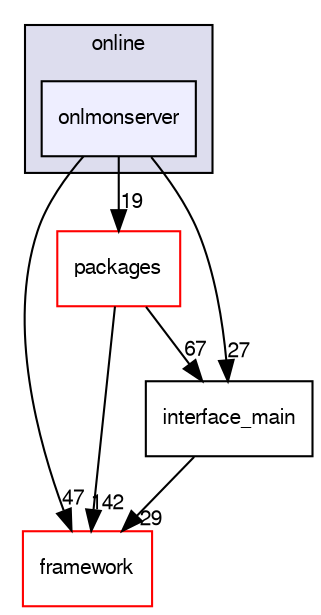digraph "/dev/shm/kenichi/update-e1039-doc/e1039-core/online/onlmonserver" {
  bgcolor=transparent;
  compound=true
  node [ fontsize="10", fontname="FreeSans"];
  edge [ labelfontsize="10", labelfontname="FreeSans"];
  subgraph clusterdir_f4caa60ffed12ad39e9f06369a757050 {
    graph [ bgcolor="#ddddee", pencolor="black", label="online" fontname="FreeSans", fontsize="10", URL="dir_f4caa60ffed12ad39e9f06369a757050.html"]
  dir_a95975a7d021972a796996e0e81f39b2 [shape=box, label="onlmonserver", style="filled", fillcolor="#eeeeff", pencolor="black", URL="dir_a95975a7d021972a796996e0e81f39b2.html"];
  }
  dir_68879e08c6651a210f7d5b44f4a6e313 [shape=box label="framework" color="red" URL="dir_68879e08c6651a210f7d5b44f4a6e313.html"];
  dir_8ea7cac0f8d8113a9a7e5b799137b771 [shape=box label="packages" color="red" URL="dir_8ea7cac0f8d8113a9a7e5b799137b771.html"];
  dir_4109f03a5b9c2dae233205e99792f74d [shape=box label="interface_main" URL="dir_4109f03a5b9c2dae233205e99792f74d.html"];
  dir_8ea7cac0f8d8113a9a7e5b799137b771->dir_68879e08c6651a210f7d5b44f4a6e313 [headlabel="142", labeldistance=1.5 headhref="dir_000034_000024.html"];
  dir_8ea7cac0f8d8113a9a7e5b799137b771->dir_4109f03a5b9c2dae233205e99792f74d [headlabel="67", labeldistance=1.5 headhref="dir_000034_000032.html"];
  dir_4109f03a5b9c2dae233205e99792f74d->dir_68879e08c6651a210f7d5b44f4a6e313 [headlabel="29", labeldistance=1.5 headhref="dir_000032_000024.html"];
  dir_a95975a7d021972a796996e0e81f39b2->dir_68879e08c6651a210f7d5b44f4a6e313 [headlabel="47", labeldistance=1.5 headhref="dir_000044_000024.html"];
  dir_a95975a7d021972a796996e0e81f39b2->dir_8ea7cac0f8d8113a9a7e5b799137b771 [headlabel="19", labeldistance=1.5 headhref="dir_000044_000034.html"];
  dir_a95975a7d021972a796996e0e81f39b2->dir_4109f03a5b9c2dae233205e99792f74d [headlabel="27", labeldistance=1.5 headhref="dir_000044_000032.html"];
}
